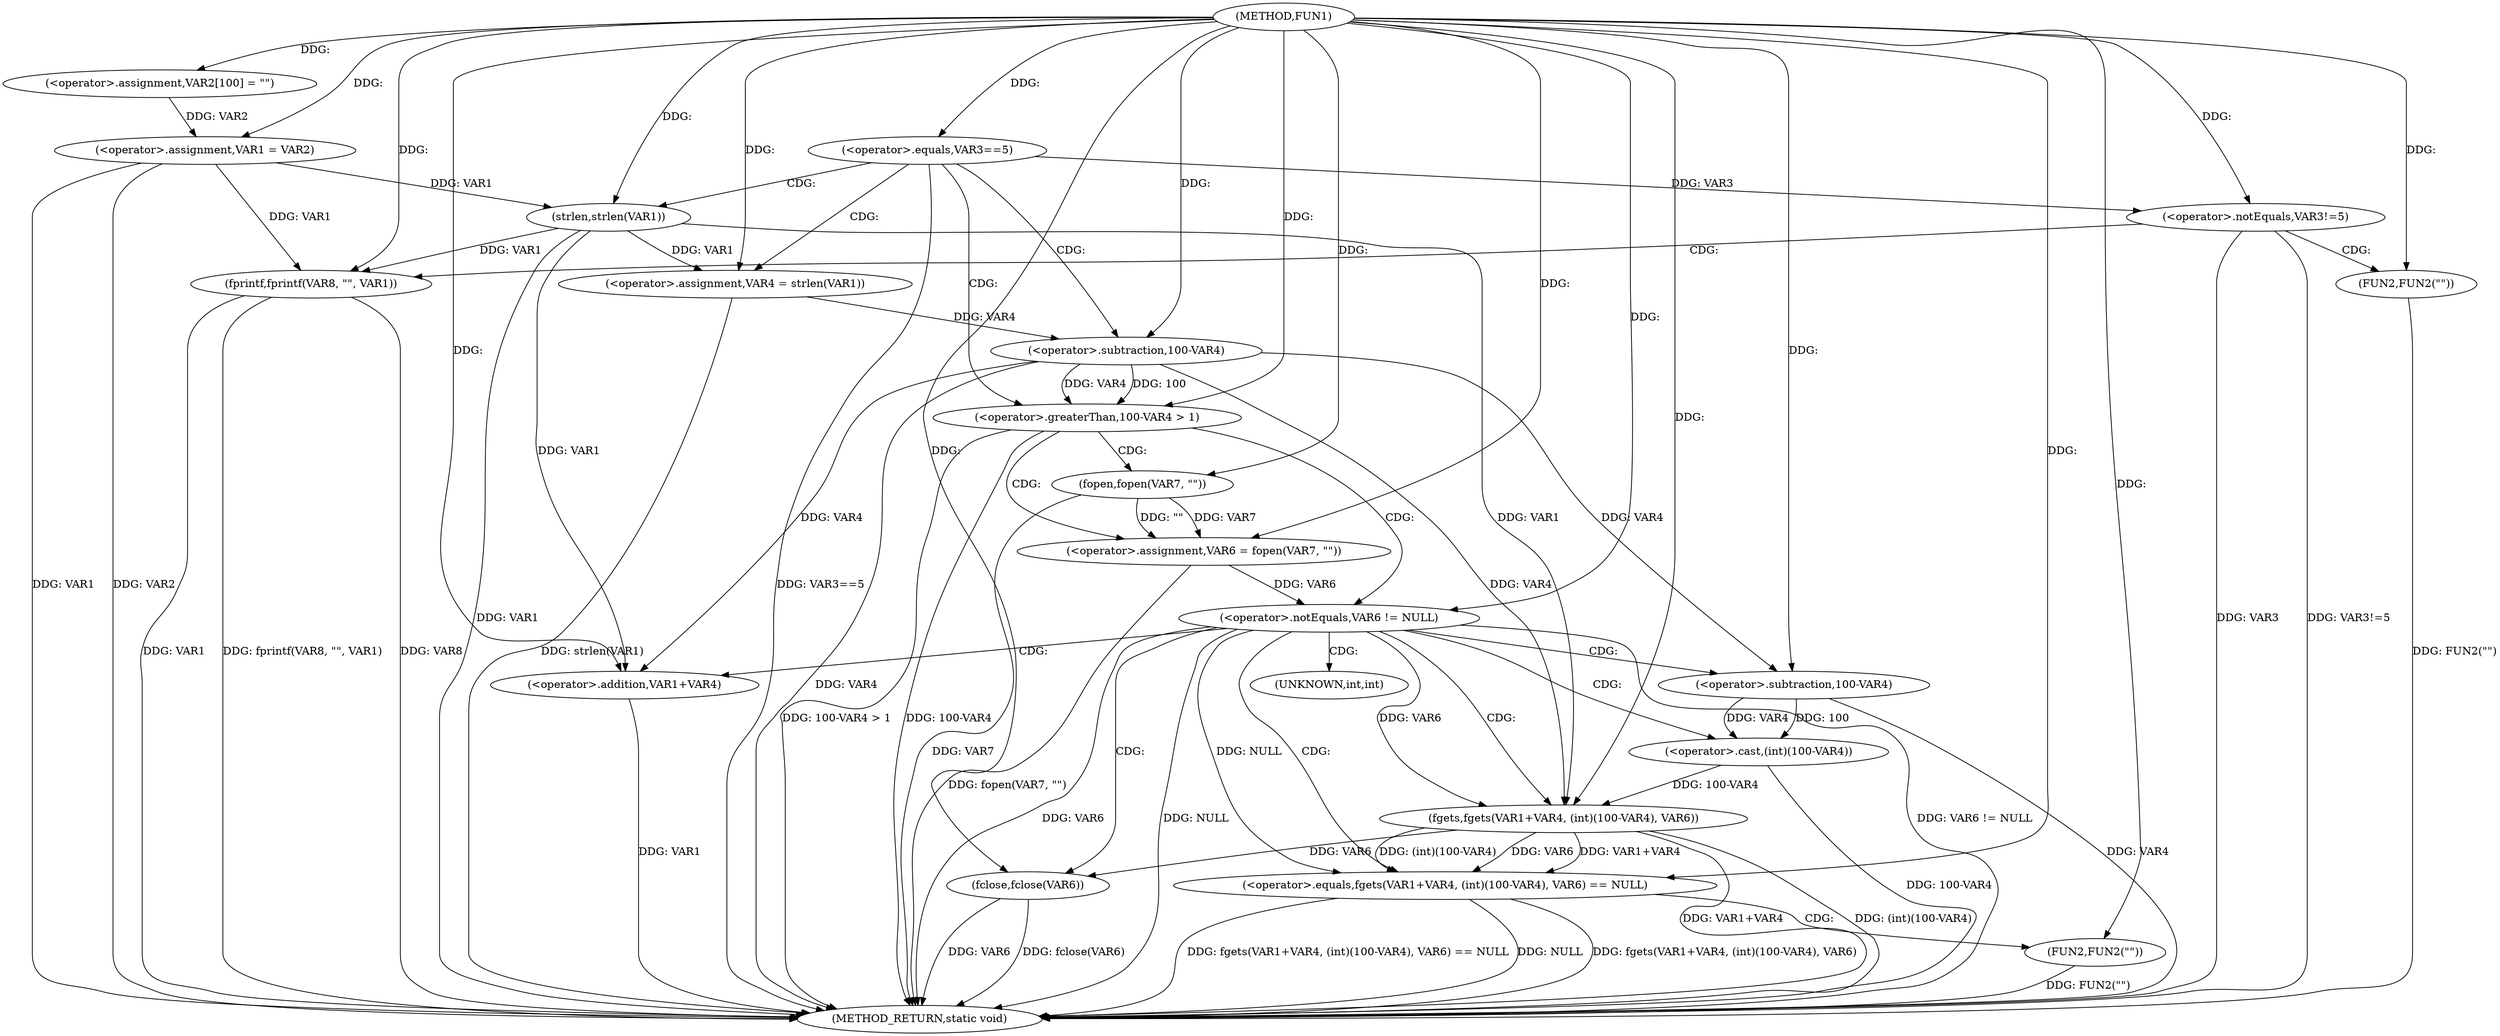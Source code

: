 digraph FUN1 {  
"1000100" [label = "(METHOD,FUN1)" ]
"1000170" [label = "(METHOD_RETURN,static void)" ]
"1000104" [label = "(<operator>.assignment,VAR2[100] = \"\")" ]
"1000107" [label = "(<operator>.assignment,VAR1 = VAR2)" ]
"1000111" [label = "(<operator>.equals,VAR3==5)" ]
"1000117" [label = "(<operator>.assignment,VAR4 = strlen(VAR1))" ]
"1000119" [label = "(strlen,strlen(VAR1))" ]
"1000123" [label = "(<operator>.greaterThan,100-VAR4 > 1)" ]
"1000124" [label = "(<operator>.subtraction,100-VAR4)" ]
"1000129" [label = "(<operator>.assignment,VAR6 = fopen(VAR7, \"\"))" ]
"1000131" [label = "(fopen,fopen(VAR7, \"\"))" ]
"1000135" [label = "(<operator>.notEquals,VAR6 != NULL)" ]
"1000140" [label = "(<operator>.equals,fgets(VAR1+VAR4, (int)(100-VAR4), VAR6) == NULL)" ]
"1000141" [label = "(fgets,fgets(VAR1+VAR4, (int)(100-VAR4), VAR6))" ]
"1000142" [label = "(<operator>.addition,VAR1+VAR4)" ]
"1000145" [label = "(<operator>.cast,(int)(100-VAR4))" ]
"1000147" [label = "(<operator>.subtraction,100-VAR4)" ]
"1000153" [label = "(FUN2,FUN2(\"\"))" ]
"1000155" [label = "(fclose,fclose(VAR6))" ]
"1000158" [label = "(<operator>.notEquals,VAR3!=5)" ]
"1000162" [label = "(FUN2,FUN2(\"\"))" ]
"1000166" [label = "(fprintf,fprintf(VAR8, \"\", VAR1))" ]
"1000146" [label = "(UNKNOWN,int,int)" ]
  "1000124" -> "1000170"  [ label = "DDG: VAR4"] 
  "1000141" -> "1000170"  [ label = "DDG: VAR1+VAR4"] 
  "1000107" -> "1000170"  [ label = "DDG: VAR1"] 
  "1000166" -> "1000170"  [ label = "DDG: VAR1"] 
  "1000147" -> "1000170"  [ label = "DDG: VAR4"] 
  "1000153" -> "1000170"  [ label = "DDG: FUN2(\"\")"] 
  "1000155" -> "1000170"  [ label = "DDG: VAR6"] 
  "1000117" -> "1000170"  [ label = "DDG: strlen(VAR1)"] 
  "1000162" -> "1000170"  [ label = "DDG: FUN2(\"\")"] 
  "1000158" -> "1000170"  [ label = "DDG: VAR3"] 
  "1000140" -> "1000170"  [ label = "DDG: NULL"] 
  "1000123" -> "1000170"  [ label = "DDG: 100-VAR4 > 1"] 
  "1000131" -> "1000170"  [ label = "DDG: VAR7"] 
  "1000140" -> "1000170"  [ label = "DDG: fgets(VAR1+VAR4, (int)(100-VAR4), VAR6)"] 
  "1000166" -> "1000170"  [ label = "DDG: fprintf(VAR8, \"\", VAR1)"] 
  "1000140" -> "1000170"  [ label = "DDG: fgets(VAR1+VAR4, (int)(100-VAR4), VAR6) == NULL"] 
  "1000155" -> "1000170"  [ label = "DDG: fclose(VAR6)"] 
  "1000158" -> "1000170"  [ label = "DDG: VAR3!=5"] 
  "1000166" -> "1000170"  [ label = "DDG: VAR8"] 
  "1000135" -> "1000170"  [ label = "DDG: VAR6 != NULL"] 
  "1000119" -> "1000170"  [ label = "DDG: VAR1"] 
  "1000142" -> "1000170"  [ label = "DDG: VAR1"] 
  "1000135" -> "1000170"  [ label = "DDG: VAR6"] 
  "1000141" -> "1000170"  [ label = "DDG: (int)(100-VAR4)"] 
  "1000145" -> "1000170"  [ label = "DDG: 100-VAR4"] 
  "1000111" -> "1000170"  [ label = "DDG: VAR3==5"] 
  "1000135" -> "1000170"  [ label = "DDG: NULL"] 
  "1000107" -> "1000170"  [ label = "DDG: VAR2"] 
  "1000129" -> "1000170"  [ label = "DDG: fopen(VAR7, \"\")"] 
  "1000123" -> "1000170"  [ label = "DDG: 100-VAR4"] 
  "1000100" -> "1000104"  [ label = "DDG: "] 
  "1000104" -> "1000107"  [ label = "DDG: VAR2"] 
  "1000100" -> "1000107"  [ label = "DDG: "] 
  "1000100" -> "1000111"  [ label = "DDG: "] 
  "1000119" -> "1000117"  [ label = "DDG: VAR1"] 
  "1000100" -> "1000117"  [ label = "DDG: "] 
  "1000107" -> "1000119"  [ label = "DDG: VAR1"] 
  "1000100" -> "1000119"  [ label = "DDG: "] 
  "1000124" -> "1000123"  [ label = "DDG: 100"] 
  "1000124" -> "1000123"  [ label = "DDG: VAR4"] 
  "1000100" -> "1000124"  [ label = "DDG: "] 
  "1000117" -> "1000124"  [ label = "DDG: VAR4"] 
  "1000100" -> "1000123"  [ label = "DDG: "] 
  "1000131" -> "1000129"  [ label = "DDG: VAR7"] 
  "1000131" -> "1000129"  [ label = "DDG: \"\""] 
  "1000100" -> "1000129"  [ label = "DDG: "] 
  "1000100" -> "1000131"  [ label = "DDG: "] 
  "1000129" -> "1000135"  [ label = "DDG: VAR6"] 
  "1000100" -> "1000135"  [ label = "DDG: "] 
  "1000141" -> "1000140"  [ label = "DDG: VAR1+VAR4"] 
  "1000141" -> "1000140"  [ label = "DDG: (int)(100-VAR4)"] 
  "1000141" -> "1000140"  [ label = "DDG: VAR6"] 
  "1000119" -> "1000141"  [ label = "DDG: VAR1"] 
  "1000100" -> "1000141"  [ label = "DDG: "] 
  "1000124" -> "1000141"  [ label = "DDG: VAR4"] 
  "1000119" -> "1000142"  [ label = "DDG: VAR1"] 
  "1000100" -> "1000142"  [ label = "DDG: "] 
  "1000124" -> "1000142"  [ label = "DDG: VAR4"] 
  "1000145" -> "1000141"  [ label = "DDG: 100-VAR4"] 
  "1000147" -> "1000145"  [ label = "DDG: 100"] 
  "1000147" -> "1000145"  [ label = "DDG: VAR4"] 
  "1000100" -> "1000147"  [ label = "DDG: "] 
  "1000124" -> "1000147"  [ label = "DDG: VAR4"] 
  "1000135" -> "1000141"  [ label = "DDG: VAR6"] 
  "1000135" -> "1000140"  [ label = "DDG: NULL"] 
  "1000100" -> "1000140"  [ label = "DDG: "] 
  "1000100" -> "1000153"  [ label = "DDG: "] 
  "1000141" -> "1000155"  [ label = "DDG: VAR6"] 
  "1000100" -> "1000155"  [ label = "DDG: "] 
  "1000111" -> "1000158"  [ label = "DDG: VAR3"] 
  "1000100" -> "1000158"  [ label = "DDG: "] 
  "1000100" -> "1000162"  [ label = "DDG: "] 
  "1000100" -> "1000166"  [ label = "DDG: "] 
  "1000107" -> "1000166"  [ label = "DDG: VAR1"] 
  "1000119" -> "1000166"  [ label = "DDG: VAR1"] 
  "1000111" -> "1000117"  [ label = "CDG: "] 
  "1000111" -> "1000123"  [ label = "CDG: "] 
  "1000111" -> "1000124"  [ label = "CDG: "] 
  "1000111" -> "1000119"  [ label = "CDG: "] 
  "1000123" -> "1000131"  [ label = "CDG: "] 
  "1000123" -> "1000129"  [ label = "CDG: "] 
  "1000123" -> "1000135"  [ label = "CDG: "] 
  "1000135" -> "1000142"  [ label = "CDG: "] 
  "1000135" -> "1000155"  [ label = "CDG: "] 
  "1000135" -> "1000141"  [ label = "CDG: "] 
  "1000135" -> "1000147"  [ label = "CDG: "] 
  "1000135" -> "1000145"  [ label = "CDG: "] 
  "1000135" -> "1000146"  [ label = "CDG: "] 
  "1000135" -> "1000140"  [ label = "CDG: "] 
  "1000140" -> "1000153"  [ label = "CDG: "] 
  "1000158" -> "1000166"  [ label = "CDG: "] 
  "1000158" -> "1000162"  [ label = "CDG: "] 
}
